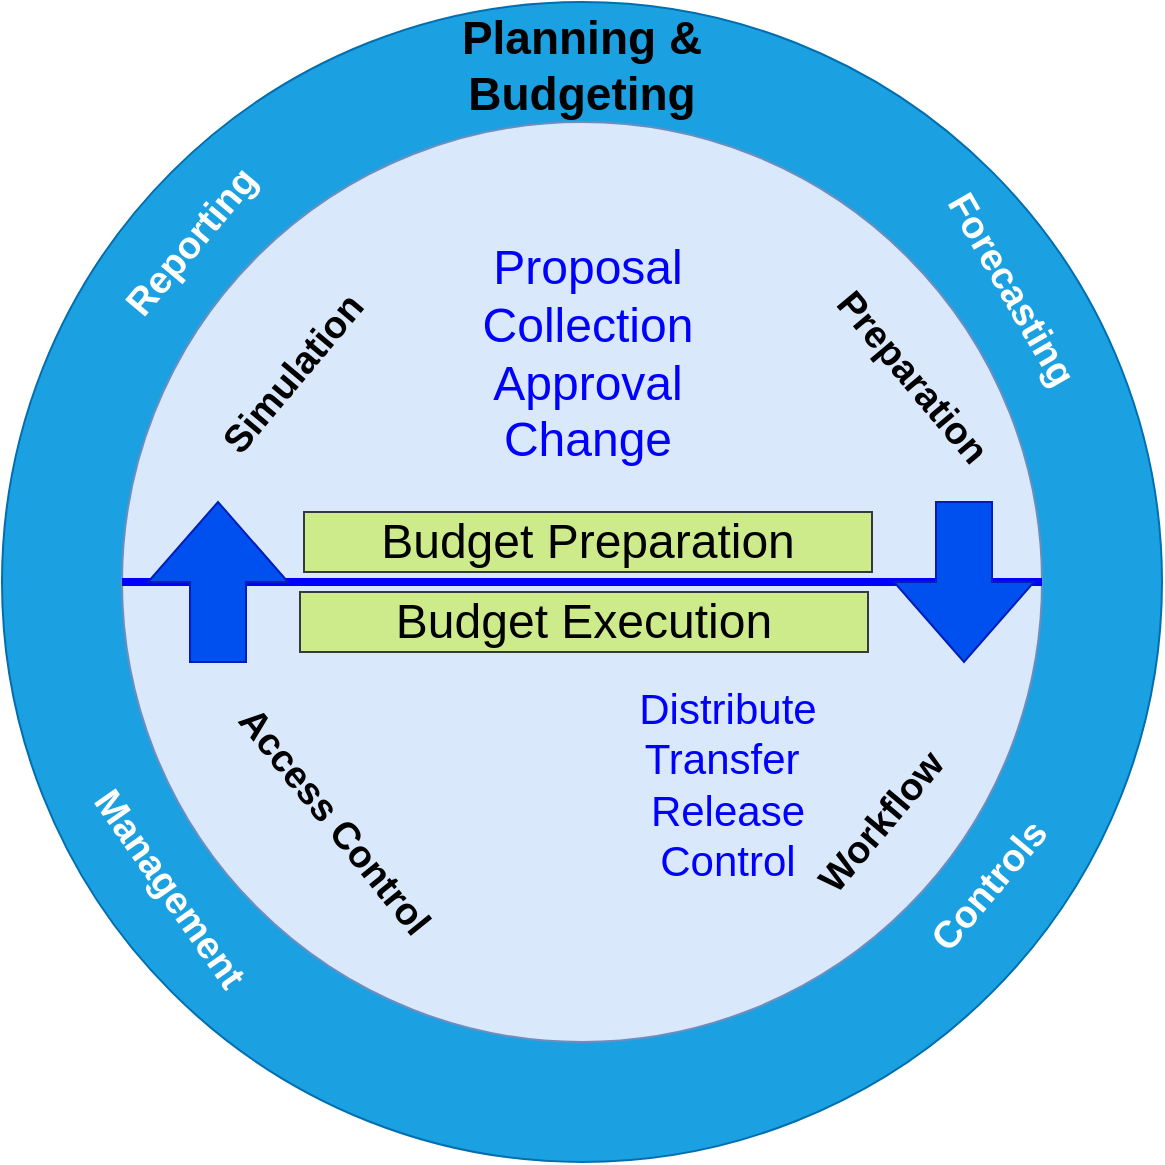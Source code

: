 <mxfile version="10.6.3" type="github"><diagram id="6PcNPO_we82mI_gEEjSt" name="Hinh 57 - Ung dung lap ngan sach"><mxGraphModel dx="1991" dy="1021" grid="1" gridSize="10" guides="1" tooltips="1" connect="1" arrows="1" fold="1" page="1" pageScale="1" pageWidth="850" pageHeight="1100" math="0" shadow="0"><root><mxCell id="0"/><mxCell id="1" parent="0"/><mxCell id="9Bm6kEXi1YiyFKO0HgeN-1" value="" style="ellipse;whiteSpace=wrap;html=1;aspect=fixed;fillColor=#1ba1e2;strokeColor=#006EAF;fontColor=#ffffff;" vertex="1" parent="1"><mxGeometry x="135" y="80" width="580" height="580" as="geometry"/></mxCell><mxCell id="9Bm6kEXi1YiyFKO0HgeN-2" value="" style="ellipse;whiteSpace=wrap;html=1;aspect=fixed;fillColor=#dae8fc;strokeColor=#6c8ebf;" vertex="1" parent="1"><mxGeometry x="195" y="140" width="460" height="460" as="geometry"/></mxCell><mxCell id="9Bm6kEXi1YiyFKO0HgeN-3" value="Planning &amp;amp; Budgeting" style="text;html=1;strokeColor=none;fillColor=none;align=center;verticalAlign=middle;whiteSpace=wrap;rounded=0;fontSize=23;fontStyle=1" vertex="1" parent="1"><mxGeometry x="310" y="102" width="230" height="20" as="geometry"/></mxCell><mxCell id="9Bm6kEXi1YiyFKO0HgeN-4" value="Reporting" style="text;html=1;strokeColor=none;fillColor=none;align=center;verticalAlign=middle;whiteSpace=wrap;rounded=0;fontSize=19;fontStyle=1;rotation=-50;fontColor=#FFFFFF;" vertex="1" parent="1"><mxGeometry x="150" y="190" width="160" height="20" as="geometry"/></mxCell><mxCell id="9Bm6kEXi1YiyFKO0HgeN-5" value="Forecasting" style="text;html=1;strokeColor=none;fillColor=none;align=center;verticalAlign=middle;whiteSpace=wrap;rounded=0;fontSize=19;fontStyle=1;rotation=60;fontColor=#FFFFFF;" vertex="1" parent="1"><mxGeometry x="566" y="214" width="147" height="20" as="geometry"/></mxCell><mxCell id="9Bm6kEXi1YiyFKO0HgeN-6" value="Management" style="text;html=1;strokeColor=none;fillColor=none;align=center;verticalAlign=middle;whiteSpace=wrap;rounded=0;fontSize=19;fontStyle=1;rotation=55;fontColor=#FFFFFF;" vertex="1" parent="1"><mxGeometry x="139" y="513.5" width="160" height="20" as="geometry"/></mxCell><mxCell id="9Bm6kEXi1YiyFKO0HgeN-7" value="Controls" style="text;html=1;strokeColor=none;fillColor=none;align=center;verticalAlign=middle;whiteSpace=wrap;rounded=0;fontSize=19;fontStyle=1;rotation=-50;fontColor=#FFFFFF;" vertex="1" parent="1"><mxGeometry x="549" y="514" width="160" height="16" as="geometry"/></mxCell><mxCell id="9Bm6kEXi1YiyFKO0HgeN-9" value="&lt;font color=&quot;#000000&quot;&gt;Workflow&lt;/font&gt;" style="text;html=1;strokeColor=none;fillColor=none;align=center;verticalAlign=middle;whiteSpace=wrap;rounded=0;fontSize=19;fontStyle=1;rotation=-50;fontColor=#FFFFFF;" vertex="1" parent="1"><mxGeometry x="495" y="480" width="160" height="20" as="geometry"/></mxCell><mxCell id="9Bm6kEXi1YiyFKO0HgeN-11" value="&lt;font color=&quot;#000000&quot;&gt;Access Control&lt;/font&gt;" style="text;html=1;strokeColor=none;fillColor=none;align=center;verticalAlign=middle;whiteSpace=wrap;rounded=0;fontSize=19;fontStyle=1;rotation=51;fontColor=#FFFFFF;" vertex="1" parent="1"><mxGeometry x="230" y="480" width="142" height="20" as="geometry"/></mxCell><mxCell id="9Bm6kEXi1YiyFKO0HgeN-15" value="" style="endArrow=none;html=1;fontSize=19;fontColor=#FFFFFF;entryX=1;entryY=0.5;entryDx=0;entryDy=0;exitX=0;exitY=0.5;exitDx=0;exitDy=0;strokeWidth=4;strokeColor=#0000FF;" edge="1" parent="1" source="9Bm6kEXi1YiyFKO0HgeN-2" target="9Bm6kEXi1YiyFKO0HgeN-2"><mxGeometry width="50" height="50" relative="1" as="geometry"><mxPoint x="-170" y="420" as="sourcePoint"/><mxPoint x="-120" y="370" as="targetPoint"/></mxGeometry></mxCell><mxCell id="9Bm6kEXi1YiyFKO0HgeN-18" value="" style="shape=image;html=1;verticalAlign=top;verticalLabelPosition=bottom;labelBackgroundColor=#ffffff;imageAspect=0;aspect=fixed;image=https://cdn3.iconfinder.com/data/icons/interface-8/128/InterfaceExpendet-01-128.png;strokeColor=#000000;fontSize=19;fontColor=#FFFFFF;" vertex="1" parent="1"><mxGeometry x="274" y="110" width="300" height="300" as="geometry"/></mxCell><mxCell id="9Bm6kEXi1YiyFKO0HgeN-20" value="Proposal&lt;br style=&quot;font-size: 24px;&quot;&gt;Collection&lt;br style=&quot;font-size: 24px;&quot;&gt;Approval&lt;br style=&quot;font-size: 24px;&quot;&gt;Change&lt;br style=&quot;font-size: 24px;&quot;&gt;" style="text;html=1;strokeColor=none;fillColor=none;align=center;verticalAlign=middle;whiteSpace=wrap;rounded=0;fontSize=24;fontColor=#0000FF;" vertex="1" parent="1"><mxGeometry x="336" y="200" width="184" height="112" as="geometry"/></mxCell><mxCell id="9Bm6kEXi1YiyFKO0HgeN-8" value="&lt;font color=&quot;#000000&quot;&gt;Simulation&lt;/font&gt;" style="text;html=1;strokeColor=none;fillColor=none;align=center;verticalAlign=middle;whiteSpace=wrap;rounded=0;fontSize=19;fontStyle=1;rotation=-50;fontColor=#FFFFFF;" vertex="1" parent="1"><mxGeometry x="201" y="256" width="160" height="20" as="geometry"/></mxCell><mxCell id="9Bm6kEXi1YiyFKO0HgeN-10" value="&lt;font color=&quot;#000000&quot;&gt;Preparation&lt;/font&gt;" style="text;html=1;strokeColor=none;fillColor=none;align=center;verticalAlign=middle;whiteSpace=wrap;rounded=0;fontSize=19;fontStyle=1;rotation=50;fontColor=#FFFFFF;" vertex="1" parent="1"><mxGeometry x="510" y="256" width="160" height="24" as="geometry"/></mxCell><mxCell id="9Bm6kEXi1YiyFKO0HgeN-23" value="Budget Preparation" style="rounded=0;whiteSpace=wrap;html=1;strokeColor=#36393d;fontSize=24;fillColor=#cdeb8b;" vertex="1" parent="1"><mxGeometry x="286" y="335" width="284" height="30" as="geometry"/></mxCell><mxCell id="9Bm6kEXi1YiyFKO0HgeN-24" value="Budget Execution" style="rounded=0;whiteSpace=wrap;html=1;strokeColor=#36393d;fontSize=24;fillColor=#cdeb8b;" vertex="1" parent="1"><mxGeometry x="284" y="375" width="284" height="30" as="geometry"/></mxCell><mxCell id="9Bm6kEXi1YiyFKO0HgeN-25" value="" style="html=1;shadow=0;dashed=0;align=center;verticalAlign=middle;shape=mxgraph.arrows2.arrow;dy=0.6;dx=40;direction=north;notch=0;strokeColor=#001DBC;fontSize=24;fontColor=#ffffff;fillColor=#0050ef;" vertex="1" parent="1"><mxGeometry x="208" y="330" width="70" height="80" as="geometry"/></mxCell><mxCell id="9Bm6kEXi1YiyFKO0HgeN-28" value="" style="html=1;shadow=0;dashed=0;align=center;verticalAlign=middle;shape=mxgraph.arrows2.arrow;dy=0.6;dx=40;direction=north;notch=0;strokeColor=#001DBC;fontSize=24;fontColor=#ffffff;fillColor=#0050ef;rotation=-180;" vertex="1" parent="1"><mxGeometry x="581" y="330" width="70" height="80" as="geometry"/></mxCell><mxCell id="9Bm6kEXi1YiyFKO0HgeN-29" value="" style="shape=image;html=1;verticalAlign=top;verticalLabelPosition=bottom;labelBackgroundColor=#ffffff;imageAspect=0;aspect=fixed;image=https://cdn3.iconfinder.com/data/icons/chart-diagram/64/hierarchy_pyramid_triangle_chart-128.png;strokeColor=#000000;fontSize=24;fontColor=#0000FF;" vertex="1" parent="1"><mxGeometry x="340" y="410" width="128" height="128" as="geometry"/></mxCell><mxCell id="9Bm6kEXi1YiyFKO0HgeN-30" value="" style="shape=image;html=1;verticalAlign=top;verticalLabelPosition=bottom;labelBackgroundColor=#ffffff;imageAspect=0;aspect=fixed;image=https://cdn3.iconfinder.com/data/icons/chart-diagram/64/hierarchy_pyramid_triangle_chart-128.png;strokeColor=#000000;fontSize=24;fontColor=#0000FF;" vertex="1" parent="1"><mxGeometry x="345" y="408" width="152" height="152" as="geometry"/></mxCell><mxCell id="9Bm6kEXi1YiyFKO0HgeN-31" value="Distribute&lt;br&gt;Transfer&amp;nbsp;&lt;br&gt;Release&lt;br&gt;Control&lt;br style=&quot;font-size: 21px&quot;&gt;" style="text;html=1;strokeColor=none;fillColor=none;align=center;verticalAlign=middle;whiteSpace=wrap;rounded=0;fontSize=21;fontColor=#0000FF;" vertex="1" parent="1"><mxGeometry x="447" y="415" width="102" height="112" as="geometry"/></mxCell></root></mxGraphModel></diagram><diagram id="U9jSxlMsUXO7Hs0KCK8f" name="Hinh 58 - Don vi to chuc"><mxGraphModel dx="1607" dy="814" grid="1" gridSize="10" guides="1" tooltips="1" connect="1" arrows="1" fold="1" page="1" pageScale="1" pageWidth="850" pageHeight="1100" math="0" shadow="0"><root><mxCell id="51OYP3OsI8z-uQZ4OATo-0"/><mxCell id="51OYP3OsI8z-uQZ4OATo-1" parent="51OYP3OsI8z-uQZ4OATo-0"/><mxCell id="51OYP3OsI8z-uQZ4OATo-2" value="Financial Accounting" style="rounded=0;whiteSpace=wrap;html=1;strokeColor=#000066;fontSize=19;fontColor=#ffffff;fillColor=#60a917;" vertex="1" parent="51OYP3OsI8z-uQZ4OATo-1"><mxGeometry x="200" y="130" width="250" height="60" as="geometry"/></mxCell><mxCell id="51OYP3OsI8z-uQZ4OATo-3" value="Controlling" style="rounded=0;whiteSpace=wrap;html=1;strokeColor=#000066;fontSize=19;fontColor=#ffffff;fillColor=#60a917;" vertex="1" parent="51OYP3OsI8z-uQZ4OATo-1"><mxGeometry x="462" y="130" width="120" height="60" as="geometry"/></mxCell><mxCell id="51OYP3OsI8z-uQZ4OATo-9" value="Cross Application Unit" style="rounded=0;whiteSpace=wrap;html=1;strokeColor=#000000;fontSize=16;fontColor=#000000;align=left;spacingLeft=9;" vertex="1" parent="51OYP3OsI8z-uQZ4OATo-1"><mxGeometry x="70" y="200" width="120" height="240" as="geometry"/></mxCell><mxCell id="51OYP3OsI8z-uQZ4OATo-10" value="Independent balance sheet unit" style="rounded=0;whiteSpace=wrap;html=1;strokeColor=#000000;fontSize=16;fontColor=#000000;align=left;spacingLeft=9;" vertex="1" parent="51OYP3OsI8z-uQZ4OATo-1"><mxGeometry x="200" y="200" width="120" height="240" as="geometry"/></mxCell><mxCell id="51OYP3OsI8z-uQZ4OATo-12" value="Fund Management" style="rounded=0;whiteSpace=wrap;html=1;strokeColor=#000066;fontSize=19;fontColor=#ffffff;fillColor=#60a917;" vertex="1" parent="51OYP3OsI8z-uQZ4OATo-1"><mxGeometry x="592" y="130" width="120" height="60" as="geometry"/></mxCell><mxCell id="51OYP3OsI8z-uQZ4OATo-13" value="Organizational unit in cost accounting" style="rounded=0;whiteSpace=wrap;html=1;strokeColor=#000000;fontSize=16;fontColor=#000000;align=left;spacingLeft=9;" vertex="1" parent="51OYP3OsI8z-uQZ4OATo-1"><mxGeometry x="462" y="200" width="120" height="240" as="geometry"/></mxCell><mxCell id="51OYP3OsI8z-uQZ4OATo-14" value="Organization unit of Funds Managements" style="rounded=0;whiteSpace=wrap;html=1;strokeColor=#000000;fontSize=16;fontColor=#000000;align=left;spacingLeft=9;" vertex="1" parent="51OYP3OsI8z-uQZ4OATo-1"><mxGeometry x="592" y="200" width="120" height="240" as="geometry"/></mxCell><mxCell id="51OYP3OsI8z-uQZ4OATo-16" value="Client" style="rounded=0;whiteSpace=wrap;html=1;strokeColor=#36393d;fontSize=19;fillColor=#eeeeee;" vertex="1" parent="51OYP3OsI8z-uQZ4OATo-1"><mxGeometry x="80" y="210" width="100" height="40" as="geometry"/></mxCell><mxCell id="51OYP3OsI8z-uQZ4OATo-17" value="Company Code" style="rounded=0;whiteSpace=wrap;html=1;strokeColor=#36393d;fontSize=19;fillColor=#eeeeee;" vertex="1" parent="51OYP3OsI8z-uQZ4OATo-1"><mxGeometry x="210" y="210" width="100" height="40" as="geometry"/></mxCell><mxCell id="51OYP3OsI8z-uQZ4OATo-19" value="Controlling&lt;br&gt;Area&lt;br&gt;" style="rounded=0;whiteSpace=wrap;html=1;strokeColor=#36393d;fontSize=19;fillColor=#eeeeee;" vertex="1" parent="51OYP3OsI8z-uQZ4OATo-1"><mxGeometry x="472" y="210" width="100" height="40" as="geometry"/></mxCell><mxCell id="51OYP3OsI8z-uQZ4OATo-20" value="FM Area" style="rounded=0;whiteSpace=wrap;html=1;strokeColor=#36393d;fontSize=19;fillColor=#eeeeee;" vertex="1" parent="51OYP3OsI8z-uQZ4OATo-1"><mxGeometry x="602" y="210" width="100" height="40" as="geometry"/></mxCell><mxCell id="51OYP3OsI8z-uQZ4OATo-22" value="Balancing unit (for internal balance sheet)" style="rounded=0;whiteSpace=wrap;html=1;strokeColor=#000000;fontSize=16;fontColor=#000000;align=left;spacingLeft=9;" vertex="1" parent="51OYP3OsI8z-uQZ4OATo-1"><mxGeometry x="330" y="200" width="120" height="240" as="geometry"/></mxCell><mxCell id="51OYP3OsI8z-uQZ4OATo-18" value="Business&lt;br&gt;Area&lt;br&gt;" style="rounded=0;whiteSpace=wrap;html=1;strokeColor=#36393d;fontSize=19;fillColor=#eeeeee;" vertex="1" parent="51OYP3OsI8z-uQZ4OATo-1"><mxGeometry x="340" y="210" width="100" height="40" as="geometry"/></mxCell></root></mxGraphModel></diagram><diagram id="x4vyJvccTnthyZ3Vb0Ar" name="Hinh 60 - Cau truc khoan muc  cam ket"><mxGraphModel dx="2143" dy="1157" grid="1" gridSize="10" guides="1" tooltips="1" connect="1" arrows="1" fold="1" page="1" pageScale="1" pageWidth="850" pageHeight="1100" math="0" shadow="0"><root><mxCell id="QzmMQ6ZCukIoBMme88tj-0"/><mxCell id="QzmMQ6ZCukIoBMme88tj-1" parent="QzmMQ6ZCukIoBMme88tj-0"/><mxCell id="QzmMQ6ZCukIoBMme88tj-10" value="" style="group;align=center;" vertex="1" connectable="0" parent="QzmMQ6ZCukIoBMme88tj-1"><mxGeometry x="80" y="45" width="680" height="140" as="geometry"/></mxCell><mxCell id="QzmMQ6ZCukIoBMme88tj-3" value="HR" style="rounded=0;whiteSpace=wrap;html=1;strokeColor=#36393d;fontSize=20;align=center;fillColor=#cdeb8b;" vertex="1" parent="QzmMQ6ZCukIoBMme88tj-10"><mxGeometry x="240" width="200" height="50" as="geometry"/></mxCell><mxCell id="QzmMQ6ZCukIoBMme88tj-4" value="Wages" style="rounded=0;whiteSpace=wrap;html=1;strokeColor=#36393d;fontSize=20;align=center;fillColor=#cdeb8b;" vertex="1" parent="QzmMQ6ZCukIoBMme88tj-10"><mxGeometry y="90" width="200" height="50" as="geometry"/></mxCell><mxCell id="QzmMQ6ZCukIoBMme88tj-7" style="edgeStyle=orthogonalEdgeStyle;rounded=0;orthogonalLoop=1;jettySize=auto;html=1;strokeColor=#000000;strokeWidth=1;fontSize=20;fontColor=#000000;endArrow=none;endFill=0;align=center;" edge="1" parent="QzmMQ6ZCukIoBMme88tj-10" source="QzmMQ6ZCukIoBMme88tj-3" target="QzmMQ6ZCukIoBMme88tj-4"><mxGeometry relative="1" as="geometry"><Array as="points"><mxPoint x="340" y="70"/><mxPoint x="100" y="70"/></Array></mxGeometry></mxCell><mxCell id="QzmMQ6ZCukIoBMme88tj-5" value="Salaries" style="rounded=0;whiteSpace=wrap;html=1;strokeColor=#36393d;fontSize=20;align=center;fillColor=#cdeb8b;" vertex="1" parent="QzmMQ6ZCukIoBMme88tj-10"><mxGeometry x="240" y="90" width="200" height="50" as="geometry"/></mxCell><mxCell id="QzmMQ6ZCukIoBMme88tj-8" style="edgeStyle=none;rounded=0;orthogonalLoop=1;jettySize=auto;html=1;endArrow=none;endFill=0;strokeColor=#000000;strokeWidth=1;fontSize=20;fontColor=#000000;align=center;" edge="1" parent="QzmMQ6ZCukIoBMme88tj-10" source="QzmMQ6ZCukIoBMme88tj-3" target="QzmMQ6ZCukIoBMme88tj-5"><mxGeometry relative="1" as="geometry"/></mxCell><mxCell id="QzmMQ6ZCukIoBMme88tj-6" value="Employee benefit cost" style="rounded=0;whiteSpace=wrap;html=1;strokeColor=#36393d;fontSize=20;align=center;fillColor=#cdeb8b;" vertex="1" parent="QzmMQ6ZCukIoBMme88tj-10"><mxGeometry x="480" y="90" width="200" height="50" as="geometry"/></mxCell><mxCell id="QzmMQ6ZCukIoBMme88tj-9" style="edgeStyle=orthogonalEdgeStyle;rounded=0;orthogonalLoop=1;jettySize=auto;html=1;entryX=0.5;entryY=0;entryDx=0;entryDy=0;endArrow=none;endFill=0;strokeColor=#000000;strokeWidth=1;fontSize=20;fontColor=#000000;align=center;" edge="1" parent="QzmMQ6ZCukIoBMme88tj-10" source="QzmMQ6ZCukIoBMme88tj-3" target="QzmMQ6ZCukIoBMme88tj-6"><mxGeometry relative="1" as="geometry"><Array as="points"><mxPoint x="340" y="70"/><mxPoint x="580" y="70"/></Array></mxGeometry></mxCell><mxCell id="QzmMQ6ZCukIoBMme88tj-11" style="edgeStyle=orthogonalEdgeStyle;rounded=0;orthogonalLoop=1;jettySize=auto;html=1;strokeColor=#000000;strokeWidth=1;fontSize=20;fontColor=#000000;endArrow=none;endFill=0;align=center;" edge="1" parent="QzmMQ6ZCukIoBMme88tj-1" source="QzmMQ6ZCukIoBMme88tj-14" target="QzmMQ6ZCukIoBMme88tj-15"><mxGeometry relative="1" as="geometry"><Array as="points"><mxPoint x="420" y="315"/><mxPoint x="240" y="315"/></Array></mxGeometry></mxCell><mxCell id="QzmMQ6ZCukIoBMme88tj-13" style="edgeStyle=orthogonalEdgeStyle;rounded=0;orthogonalLoop=1;jettySize=auto;html=1;entryX=0.5;entryY=0;entryDx=0;entryDy=0;endArrow=none;endFill=0;strokeColor=#000000;strokeWidth=1;fontSize=20;fontColor=#000000;align=center;" edge="1" parent="QzmMQ6ZCukIoBMme88tj-1" source="QzmMQ6ZCukIoBMme88tj-14" target="QzmMQ6ZCukIoBMme88tj-17"><mxGeometry relative="1" as="geometry"><Array as="points"><mxPoint x="420" y="315"/><mxPoint x="600" y="315"/></Array></mxGeometry></mxCell><mxCell id="QzmMQ6ZCukIoBMme88tj-14" value="Supplies" style="rounded=0;whiteSpace=wrap;html=1;strokeColor=#36393d;fontSize=20;align=center;fillColor=#cdeb8b;" vertex="1" parent="QzmMQ6ZCukIoBMme88tj-1"><mxGeometry x="320" y="245" width="200" height="50" as="geometry"/></mxCell><mxCell id="QzmMQ6ZCukIoBMme88tj-30" style="edgeStyle=orthogonalEdgeStyle;rounded=0;orthogonalLoop=1;jettySize=auto;html=1;entryX=0.416;entryY=0.022;entryDx=0;entryDy=0;entryPerimeter=0;endArrow=none;endFill=0;strokeColor=#000000;strokeWidth=1;fontSize=20;fontColor=#000000;align=center;" edge="1" parent="QzmMQ6ZCukIoBMme88tj-1" source="QzmMQ6ZCukIoBMme88tj-15" target="QzmMQ6ZCukIoBMme88tj-18"><mxGeometry relative="1" as="geometry"/></mxCell><mxCell id="QzmMQ6ZCukIoBMme88tj-31" style="edgeStyle=orthogonalEdgeStyle;rounded=0;orthogonalLoop=1;jettySize=auto;html=1;entryX=0.5;entryY=0;entryDx=0;entryDy=0;endArrow=none;endFill=0;strokeColor=#000000;strokeWidth=1;fontSize=20;fontColor=#000000;align=center;" edge="1" parent="QzmMQ6ZCukIoBMme88tj-1" source="QzmMQ6ZCukIoBMme88tj-15" target="QzmMQ6ZCukIoBMme88tj-19"><mxGeometry relative="1" as="geometry"/></mxCell><mxCell id="QzmMQ6ZCukIoBMme88tj-15" value="IT" style="rounded=0;whiteSpace=wrap;html=1;strokeColor=#36393d;fontSize=20;align=center;fillColor=#cdeb8b;" vertex="1" parent="QzmMQ6ZCukIoBMme88tj-1"><mxGeometry x="160" y="335" width="160" height="50" as="geometry"/></mxCell><mxCell id="QzmMQ6ZCukIoBMme88tj-17" value="Other Supplies" style="rounded=0;whiteSpace=wrap;html=1;strokeColor=#36393d;fontSize=20;align=center;fillColor=#cdeb8b;" vertex="1" parent="QzmMQ6ZCukIoBMme88tj-1"><mxGeometry x="520" y="335" width="160" height="50" as="geometry"/></mxCell><mxCell id="QzmMQ6ZCukIoBMme88tj-18" value="Hardware" style="rounded=0;whiteSpace=wrap;html=1;strokeColor=#36393d;fontSize=20;align=center;fillColor=#cdeb8b;" vertex="1" parent="QzmMQ6ZCukIoBMme88tj-1"><mxGeometry x="100" y="415" width="120" height="50" as="geometry"/></mxCell><mxCell id="QzmMQ6ZCukIoBMme88tj-19" value="Software" style="rounded=0;whiteSpace=wrap;html=1;strokeColor=#36393d;fontSize=20;align=center;fillColor=#cdeb8b;" vertex="1" parent="QzmMQ6ZCukIoBMme88tj-1"><mxGeometry x="260" y="415" width="120" height="50" as="geometry"/></mxCell><mxCell id="QzmMQ6ZCukIoBMme88tj-20" value="" style="group;align=center;fontSize=20;" vertex="1" connectable="0" parent="QzmMQ6ZCukIoBMme88tj-1"><mxGeometry x="79" y="507.222" width="680" height="140" as="geometry"/></mxCell><mxCell id="QzmMQ6ZCukIoBMme88tj-21" value="Revennues" style="rounded=0;whiteSpace=wrap;html=1;strokeColor=#36393d;fontSize=20;align=center;fillColor=#cdeb8b;" vertex="1" parent="QzmMQ6ZCukIoBMme88tj-20"><mxGeometry x="240" y="13" width="200" height="50" as="geometry"/></mxCell><mxCell id="QzmMQ6ZCukIoBMme88tj-22" value="Grants and Subsides" style="rounded=0;whiteSpace=wrap;html=1;strokeColor=#36393d;fontSize=20;align=center;fillColor=#cdeb8b;" vertex="1" parent="QzmMQ6ZCukIoBMme88tj-20"><mxGeometry y="103" width="200" height="50" as="geometry"/></mxCell><mxCell id="QzmMQ6ZCukIoBMme88tj-23" style="edgeStyle=orthogonalEdgeStyle;rounded=0;orthogonalLoop=1;jettySize=auto;html=1;strokeColor=#000000;strokeWidth=1;fontSize=20;fontColor=#000000;endArrow=none;endFill=0;align=center;" edge="1" parent="QzmMQ6ZCukIoBMme88tj-20" source="QzmMQ6ZCukIoBMme88tj-21" target="QzmMQ6ZCukIoBMme88tj-22"><mxGeometry relative="1" as="geometry"><Array as="points"><mxPoint x="340" y="83"/><mxPoint x="100" y="83"/></Array></mxGeometry></mxCell><mxCell id="QzmMQ6ZCukIoBMme88tj-24" value="Revenue from Research" style="rounded=0;whiteSpace=wrap;html=1;strokeColor=#36393d;fontSize=20;align=center;fillColor=#cdeb8b;" vertex="1" parent="QzmMQ6ZCukIoBMme88tj-20"><mxGeometry x="240" y="103" width="200" height="50" as="geometry"/></mxCell><mxCell id="QzmMQ6ZCukIoBMme88tj-25" style="edgeStyle=none;rounded=0;orthogonalLoop=1;jettySize=auto;html=1;endArrow=none;endFill=0;strokeColor=#000000;strokeWidth=1;fontSize=20;fontColor=#000000;align=center;" edge="1" parent="QzmMQ6ZCukIoBMme88tj-20" source="QzmMQ6ZCukIoBMme88tj-21" target="QzmMQ6ZCukIoBMme88tj-24"><mxGeometry relative="1" as="geometry"/></mxCell><mxCell id="QzmMQ6ZCukIoBMme88tj-26" value="Other Revenues" style="rounded=0;whiteSpace=wrap;html=1;strokeColor=#36393d;fontSize=20;align=center;fillColor=#cdeb8b;" vertex="1" parent="QzmMQ6ZCukIoBMme88tj-20"><mxGeometry x="480" y="103" width="200" height="50" as="geometry"/></mxCell><mxCell id="QzmMQ6ZCukIoBMme88tj-27" style="edgeStyle=orthogonalEdgeStyle;rounded=0;orthogonalLoop=1;jettySize=auto;html=1;entryX=0.5;entryY=0;entryDx=0;entryDy=0;endArrow=none;endFill=0;strokeColor=#000000;strokeWidth=1;fontSize=20;fontColor=#000000;align=center;" edge="1" parent="QzmMQ6ZCukIoBMme88tj-20" source="QzmMQ6ZCukIoBMme88tj-21" target="QzmMQ6ZCukIoBMme88tj-26"><mxGeometry relative="1" as="geometry"><Array as="points"><mxPoint x="340" y="83"/><mxPoint x="580" y="83"/></Array></mxGeometry></mxCell><mxCell id="QzmMQ6ZCukIoBMme88tj-28" value="Expenditure Hierarchies" style="text;html=1;strokeColor=none;fillColor=none;align=left;verticalAlign=middle;whiteSpace=wrap;rounded=0;fontSize=22;fontColor=#000000;fontStyle=1" vertex="1" parent="QzmMQ6ZCukIoBMme88tj-1"><mxGeometry x="38" y="10" width="280" height="20" as="geometry"/></mxCell><mxCell id="QzmMQ6ZCukIoBMme88tj-29" value="Revenue Hierarchies" style="text;html=1;strokeColor=none;fillColor=none;align=left;verticalAlign=middle;whiteSpace=wrap;rounded=0;fontSize=22;fontColor=#000000;fontStyle=1" vertex="1" parent="QzmMQ6ZCukIoBMme88tj-1"><mxGeometry x="40" y="497" width="240" height="20" as="geometry"/></mxCell></root></mxGraphModel></diagram><diagram id="-PgaPWAsNmwuZqPfiChW" name="Hinh 61 - Cau truc trung tam cua Ngan quy"><mxGraphModel dx="1339" dy="723" grid="1" gridSize="10" guides="1" tooltips="1" connect="1" arrows="1" fold="1" page="1" pageScale="1" pageWidth="850" pageHeight="1100" math="0" shadow="0"><root><mxCell id="l8hUv1S13cAAF0eNH-Kl-0"/><mxCell id="l8hUv1S13cAAF0eNH-Kl-1" parent="l8hUv1S13cAAF0eNH-Kl-0"/><mxCell id="l8hUv1S13cAAF0eNH-Kl-9" style="edgeStyle=orthogonalEdgeStyle;rounded=0;orthogonalLoop=1;jettySize=auto;html=1;entryX=0.5;entryY=0;entryDx=0;entryDy=0;endArrow=none;endFill=0;strokeColor=#6c8ebf;strokeWidth=1;fontSize=22;fontColor=#000000;align=center;gradientColor=#7ea6e0;fillColor=#dae8fc;" edge="1" parent="l8hUv1S13cAAF0eNH-Kl-1" source="l8hUv1S13cAAF0eNH-Kl-2" target="l8hUv1S13cAAF0eNH-Kl-3"><mxGeometry relative="1" as="geometry"><Array as="points"><mxPoint x="420" y="100"/><mxPoint x="260" y="100"/></Array></mxGeometry></mxCell><mxCell id="l8hUv1S13cAAF0eNH-Kl-10" style="edgeStyle=orthogonalEdgeStyle;rounded=0;orthogonalLoop=1;jettySize=auto;html=1;endArrow=none;endFill=0;strokeColor=#6c8ebf;strokeWidth=1;fontSize=22;fontColor=#000000;align=center;gradientColor=#7ea6e0;fillColor=#dae8fc;" edge="1" parent="l8hUv1S13cAAF0eNH-Kl-1" source="l8hUv1S13cAAF0eNH-Kl-2" target="l8hUv1S13cAAF0eNH-Kl-4"><mxGeometry relative="1" as="geometry"><Array as="points"><mxPoint x="420" y="100"/><mxPoint x="580" y="100"/></Array></mxGeometry></mxCell><mxCell id="l8hUv1S13cAAF0eNH-Kl-2" value="Organization" style="rounded=0;whiteSpace=wrap;html=1;strokeColor=#6c8ebf;fontSize=20;align=left;gradientColor=#7ea6e0;fillColor=#dae8fc;" vertex="1" parent="l8hUv1S13cAAF0eNH-Kl-1"><mxGeometry x="360" y="40" width="120" height="40" as="geometry"/></mxCell><mxCell id="l8hUv1S13cAAF0eNH-Kl-11" style="edgeStyle=orthogonalEdgeStyle;rounded=0;orthogonalLoop=1;jettySize=auto;html=1;endArrow=none;endFill=0;strokeColor=#6c8ebf;strokeWidth=1;fontSize=22;fontColor=#000000;align=center;gradientColor=#7ea6e0;fillColor=#dae8fc;" edge="1" parent="l8hUv1S13cAAF0eNH-Kl-1" source="l8hUv1S13cAAF0eNH-Kl-3" target="l8hUv1S13cAAF0eNH-Kl-5"><mxGeometry relative="1" as="geometry"/></mxCell><mxCell id="l8hUv1S13cAAF0eNH-Kl-12" style="edgeStyle=orthogonalEdgeStyle;rounded=0;orthogonalLoop=1;jettySize=auto;html=1;endArrow=none;endFill=0;strokeColor=#6c8ebf;strokeWidth=1;fontSize=22;fontColor=#000000;align=center;gradientColor=#7ea6e0;fillColor=#dae8fc;" edge="1" parent="l8hUv1S13cAAF0eNH-Kl-1" source="l8hUv1S13cAAF0eNH-Kl-3" target="l8hUv1S13cAAF0eNH-Kl-6"><mxGeometry relative="1" as="geometry"/></mxCell><mxCell id="l8hUv1S13cAAF0eNH-Kl-3" value="&lt;font style=&quot;font-size: 17px;&quot;&gt;Central Deparment A&lt;/font&gt;" style="rounded=0;whiteSpace=wrap;html=1;strokeColor=#6c8ebf;fontSize=17;align=center;gradientColor=#7ea6e0;fillColor=#dae8fc;" vertex="1" parent="l8hUv1S13cAAF0eNH-Kl-1"><mxGeometry x="200" y="120" width="120" height="40" as="geometry"/></mxCell><mxCell id="l8hUv1S13cAAF0eNH-Kl-13" style="edgeStyle=orthogonalEdgeStyle;rounded=0;orthogonalLoop=1;jettySize=auto;html=1;endArrow=none;endFill=0;strokeColor=#6c8ebf;strokeWidth=1;fontSize=22;fontColor=#000000;align=center;gradientColor=#7ea6e0;fillColor=#dae8fc;" edge="1" parent="l8hUv1S13cAAF0eNH-Kl-1" source="l8hUv1S13cAAF0eNH-Kl-4" target="l8hUv1S13cAAF0eNH-Kl-7"><mxGeometry relative="1" as="geometry"/></mxCell><mxCell id="l8hUv1S13cAAF0eNH-Kl-14" style="edgeStyle=orthogonalEdgeStyle;rounded=0;orthogonalLoop=1;jettySize=auto;html=1;endArrow=none;endFill=0;strokeColor=#6c8ebf;strokeWidth=1;fontSize=22;fontColor=#000000;align=center;gradientColor=#7ea6e0;fillColor=#dae8fc;" edge="1" parent="l8hUv1S13cAAF0eNH-Kl-1" source="l8hUv1S13cAAF0eNH-Kl-4" target="l8hUv1S13cAAF0eNH-Kl-8"><mxGeometry relative="1" as="geometry"/></mxCell><mxCell id="l8hUv1S13cAAF0eNH-Kl-4" value="&lt;span style=&quot;font-size: 17px&quot;&gt;Central Deparment B&lt;/span&gt;" style="rounded=0;whiteSpace=wrap;html=1;strokeColor=#6c8ebf;fontSize=17;align=center;gradientColor=#7ea6e0;fillColor=#dae8fc;" vertex="1" parent="l8hUv1S13cAAF0eNH-Kl-1"><mxGeometry x="520" y="120" width="120" height="40" as="geometry"/></mxCell><mxCell id="l8hUv1S13cAAF0eNH-Kl-5" value="Department A 1" style="rounded=0;whiteSpace=wrap;html=1;strokeColor=#6c8ebf;fontSize=16;align=left;gradientColor=#7ea6e0;fillColor=#dae8fc;" vertex="1" parent="l8hUv1S13cAAF0eNH-Kl-1"><mxGeometry x="120" y="200" width="120" height="40" as="geometry"/></mxCell><mxCell id="l8hUv1S13cAAF0eNH-Kl-6" value="&lt;span&gt;Department A 2&lt;/span&gt;" style="rounded=0;whiteSpace=wrap;html=1;strokeColor=#6c8ebf;fontSize=16;align=left;gradientColor=#7ea6e0;fillColor=#dae8fc;" vertex="1" parent="l8hUv1S13cAAF0eNH-Kl-1"><mxGeometry x="280" y="200" width="120" height="40" as="geometry"/></mxCell><mxCell id="l8hUv1S13cAAF0eNH-Kl-7" value="&lt;span&gt;Department B 1&lt;/span&gt;" style="rounded=0;whiteSpace=wrap;html=1;strokeColor=#6c8ebf;fontSize=16;align=left;gradientColor=#7ea6e0;fillColor=#dae8fc;" vertex="1" parent="l8hUv1S13cAAF0eNH-Kl-1"><mxGeometry x="440" y="200" width="120" height="40" as="geometry"/></mxCell><mxCell id="l8hUv1S13cAAF0eNH-Kl-8" value="&lt;span&gt;Department B 2&lt;/span&gt;" style="rounded=0;whiteSpace=wrap;html=1;strokeColor=#6c8ebf;fontSize=16;align=left;gradientColor=#7ea6e0;fillColor=#dae8fc;" vertex="1" parent="l8hUv1S13cAAF0eNH-Kl-1"><mxGeometry x="600" y="200" width="120" height="40" as="geometry"/></mxCell></root></mxGraphModel></diagram><diagram id="xf9kTHie-ToGzN0xpsq8" name="Page-5"><mxGraphModel dx="1339" dy="723" grid="1" gridSize="10" guides="1" tooltips="1" connect="1" arrows="1" fold="1" page="1" pageScale="1" pageWidth="850" pageHeight="1100" math="0" shadow="0"><root><mxCell id="MOOrRQgh7G1hvze-gaGP-0"/><mxCell id="MOOrRQgh7G1hvze-gaGP-1" parent="MOOrRQgh7G1hvze-gaGP-0"/><mxCell id="MOOrRQgh7G1hvze-gaGP-4" value="" style="rounded=1;whiteSpace=wrap;html=1;strokeColor=#7700CC;fontSize=16;fontColor=#ffffff;align=center;arcSize=7;fillColor=#aa00ff;" vertex="1" parent="MOOrRQgh7G1hvze-gaGP-1"><mxGeometry x="40" y="80" width="200" height="390" as="geometry"/></mxCell><mxCell id="MOOrRQgh7G1hvze-gaGP-5" value="" style="rounded=1;whiteSpace=wrap;html=1;strokeColor=#B09500;fontSize=16;fontColor=#ffffff;align=center;arcSize=7;fillColor=#e3c800;" vertex="1" parent="MOOrRQgh7G1hvze-gaGP-1"><mxGeometry x="460" y="80" width="200" height="390" as="geometry"/></mxCell><mxCell id="MOOrRQgh7G1hvze-gaGP-6" value="" style="rounded=1;whiteSpace=wrap;html=1;strokeColor=#2D7600;fontSize=16;fontColor=#ffffff;align=center;arcSize=7;fillColor=#60a917;" vertex="1" parent="MOOrRQgh7G1hvze-gaGP-1"><mxGeometry x="270" y="80" width="160" height="130" as="geometry"/></mxCell><mxCell id="MOOrRQgh7G1hvze-gaGP-7" value="Non - SAP ERP System" style="text;html=1;strokeColor=none;fillColor=none;align=center;verticalAlign=middle;whiteSpace=wrap;rounded=0;fontSize=16;fontColor=#FFFFFF;fontStyle=1" vertex="1" parent="MOOrRQgh7G1hvze-gaGP-1"><mxGeometry x="40" y="90" width="200" height="20" as="geometry"/></mxCell><mxCell id="MOOrRQgh7G1hvze-gaGP-8" value="SAP NetWeaver PI or SAP MII (Optional)&lt;br&gt;" style="text;html=1;strokeColor=none;fillColor=none;align=center;verticalAlign=middle;whiteSpace=wrap;rounded=0;fontSize=16;fontColor=#000000;fontStyle=1" vertex="1" parent="MOOrRQgh7G1hvze-gaGP-1"><mxGeometry x="280" y="90" width="140" height="60" as="geometry"/></mxCell><mxCell id="MOOrRQgh7G1hvze-gaGP-28" style="edgeStyle=orthogonalEdgeStyle;rounded=0;orthogonalLoop=1;jettySize=auto;html=1;entryX=0.5;entryY=0;entryDx=0;entryDy=0;endArrow=classic;endFill=1;strokeColor=#000000;strokeWidth=1;fontSize=16;fontColor=#FFFFFF;align=center;dashed=1;" edge="1" parent="MOOrRQgh7G1hvze-gaGP-1" source="MOOrRQgh7G1hvze-gaGP-10" target="MOOrRQgh7G1hvze-gaGP-20"><mxGeometry relative="1" as="geometry"/></mxCell><mxCell id="MOOrRQgh7G1hvze-gaGP-10" value="Mapping" style="rounded=0;whiteSpace=wrap;html=1;strokeColor=#36393d;fontSize=16;align=center;fillColor=#eeeeee;" vertex="1" parent="MOOrRQgh7G1hvze-gaGP-1"><mxGeometry x="300" y="170" width="100" height="30" as="geometry"/></mxCell><mxCell id="MOOrRQgh7G1hvze-gaGP-15" style="edgeStyle=orthogonalEdgeStyle;rounded=0;orthogonalLoop=1;jettySize=auto;html=1;entryX=0;entryY=0.5;entryDx=0;entryDy=0;endArrow=classic;endFill=1;strokeColor=#000000;strokeWidth=1;fontSize=16;fontColor=#FFFFFF;align=center;" edge="1" parent="MOOrRQgh7G1hvze-gaGP-1" source="MOOrRQgh7G1hvze-gaGP-11" target="MOOrRQgh7G1hvze-gaGP-12"><mxGeometry relative="1" as="geometry"/></mxCell><mxCell id="MOOrRQgh7G1hvze-gaGP-11" value="Batch&lt;br style=&quot;font-size: 11px;&quot;&gt;Where-used&lt;br style=&quot;font-size: 11px;&quot;&gt;Data&lt;br style=&quot;font-size: 11px;&quot;&gt;" style="rounded=0;whiteSpace=wrap;html=1;strokeColor=#000066;fontSize=11;fontColor=#000000;align=left;" vertex="1" parent="MOOrRQgh7G1hvze-gaGP-1"><mxGeometry x="50" y="220" width="70" height="40" as="geometry"/></mxCell><mxCell id="MOOrRQgh7G1hvze-gaGP-16" style="edgeStyle=orthogonalEdgeStyle;rounded=0;orthogonalLoop=1;jettySize=auto;html=1;entryX=0;entryY=0.5;entryDx=0;entryDy=0;endArrow=classic;endFill=1;strokeColor=#000000;strokeWidth=1;fontSize=16;fontColor=#FFFFFF;align=center;dashed=1;" edge="1" parent="MOOrRQgh7G1hvze-gaGP-1" source="MOOrRQgh7G1hvze-gaGP-12" target="MOOrRQgh7G1hvze-gaGP-10"><mxGeometry relative="1" as="geometry"><Array as="points"><mxPoint x="190" y="185"/></Array></mxGeometry></mxCell><mxCell id="MOOrRQgh7G1hvze-gaGP-18" style="edgeStyle=orthogonalEdgeStyle;rounded=0;orthogonalLoop=1;jettySize=auto;html=1;endArrow=classic;endFill=1;strokeColor=#000000;strokeWidth=1;fontSize=16;fontColor=#FFFFFF;align=center;entryX=0.5;entryY=0;entryDx=0;entryDy=0;dashed=1;" edge="1" parent="MOOrRQgh7G1hvze-gaGP-1" source="MOOrRQgh7G1hvze-gaGP-12" target="MOOrRQgh7G1hvze-gaGP-14"><mxGeometry relative="1" as="geometry"><mxPoint x="190" y="280" as="targetPoint"/></mxGeometry></mxCell><mxCell id="MOOrRQgh7G1hvze-gaGP-27" style="edgeStyle=orthogonalEdgeStyle;rounded=0;orthogonalLoop=1;jettySize=auto;html=1;endArrow=classic;endFill=1;strokeColor=#000000;strokeWidth=1;fontSize=16;fontColor=#FFFFFF;align=center;" edge="1" parent="MOOrRQgh7G1hvze-gaGP-1" source="MOOrRQgh7G1hvze-gaGP-12" target="MOOrRQgh7G1hvze-gaGP-20"><mxGeometry relative="1" as="geometry"/></mxCell><mxCell id="MOOrRQgh7G1hvze-gaGP-36" value="HTTP" style="text;html=1;resizable=0;points=[];align=center;verticalAlign=middle;labelBackgroundColor=#ffffff;fontSize=15;fontColor=#000000;" vertex="1" connectable="0" parent="MOOrRQgh7G1hvze-gaGP-27"><mxGeometry x="-0.091" relative="1" as="geometry"><mxPoint x="-11.5" as="offset"/></mxGeometry></mxCell><mxCell id="MOOrRQgh7G1hvze-gaGP-12" value="Connection&lt;br style=&quot;font-size: 15px;&quot;&gt;Layer&lt;br style=&quot;font-size: 15px;&quot;&gt;" style="rounded=0;whiteSpace=wrap;html=1;strokeColor=#000066;fontSize=15;fontColor=#000000;align=center;" vertex="1" parent="MOOrRQgh7G1hvze-gaGP-1"><mxGeometry x="150" y="220" width="80" height="40" as="geometry"/></mxCell><mxCell id="MOOrRQgh7G1hvze-gaGP-17" style="edgeStyle=orthogonalEdgeStyle;rounded=0;orthogonalLoop=1;jettySize=auto;html=1;entryX=0;entryY=0.5;entryDx=0;entryDy=0;endArrow=classic;endFill=1;strokeColor=#000000;strokeWidth=1;fontSize=16;fontColor=#FFFFFF;align=center;" edge="1" parent="MOOrRQgh7G1hvze-gaGP-1" source="MOOrRQgh7G1hvze-gaGP-13" target="MOOrRQgh7G1hvze-gaGP-14"><mxGeometry relative="1" as="geometry"/></mxCell><mxCell id="MOOrRQgh7G1hvze-gaGP-13" value="Master Data" style="rounded=0;whiteSpace=wrap;html=1;strokeColor=#000066;fontSize=14;fontColor=#000000;align=center;" vertex="1" parent="MOOrRQgh7G1hvze-gaGP-1"><mxGeometry x="50" y="295" width="80" height="35" as="geometry"/></mxCell><mxCell id="MOOrRQgh7G1hvze-gaGP-34" style="edgeStyle=orthogonalEdgeStyle;rounded=0;orthogonalLoop=1;jettySize=auto;html=1;entryX=0;entryY=0.5;entryDx=0;entryDy=0;dashed=1;endArrow=classic;endFill=1;strokeColor=#000000;strokeWidth=1;fontSize=12;fontColor=#FFFFFF;align=center;" edge="1" parent="MOOrRQgh7G1hvze-gaGP-1" source="MOOrRQgh7G1hvze-gaGP-14" target="MOOrRQgh7G1hvze-gaGP-23"><mxGeometry relative="1" as="geometry"/></mxCell><mxCell id="MOOrRQgh7G1hvze-gaGP-14" value="Transfer File" style="rounded=0;whiteSpace=wrap;html=1;strokeColor=#000066;fontSize=15;fontColor=#000000;align=center;" vertex="1" parent="MOOrRQgh7G1hvze-gaGP-1"><mxGeometry x="150" y="295" width="80" height="35" as="geometry"/></mxCell><mxCell id="MOOrRQgh7G1hvze-gaGP-19" value="Monitoring" style="rounded=0;whiteSpace=wrap;html=1;strokeColor=#36393d;fontSize=16;align=center;fillColor=#eeeeee;" vertex="1" parent="MOOrRQgh7G1hvze-gaGP-1"><mxGeometry x="500" y="140" width="120" height="20" as="geometry"/></mxCell><mxCell id="MOOrRQgh7G1hvze-gaGP-29" style="edgeStyle=orthogonalEdgeStyle;rounded=0;orthogonalLoop=1;jettySize=auto;html=1;entryX=0.5;entryY=0;entryDx=0;entryDy=0;dashed=1;endArrow=classic;endFill=1;strokeColor=#000000;strokeWidth=1;fontSize=16;fontColor=#FFFFFF;align=center;exitX=1;exitY=0.5;exitDx=0;exitDy=0;" edge="1" parent="MOOrRQgh7G1hvze-gaGP-1" source="MOOrRQgh7G1hvze-gaGP-20" target="MOOrRQgh7G1hvze-gaGP-21"><mxGeometry relative="1" as="geometry"><Array as="points"><mxPoint x="614" y="240"/></Array></mxGeometry></mxCell><mxCell id="MOOrRQgh7G1hvze-gaGP-35" style="edgeStyle=orthogonalEdgeStyle;rounded=0;orthogonalLoop=1;jettySize=auto;html=1;endArrow=classic;endFill=1;strokeColor=#000000;strokeWidth=1;fontSize=14;fontColor=#000000;align=center;" edge="1" parent="MOOrRQgh7G1hvze-gaGP-1" source="MOOrRQgh7G1hvze-gaGP-20" target="MOOrRQgh7G1hvze-gaGP-24"><mxGeometry relative="1" as="geometry"/></mxCell><mxCell id="MOOrRQgh7G1hvze-gaGP-20" value="Enterprise&lt;br&gt;Service&lt;br&gt;" style="rounded=0;whiteSpace=wrap;html=1;strokeColor=#36393d;fontSize=16;align=center;fillColor=#eeeeee;" vertex="1" parent="MOOrRQgh7G1hvze-gaGP-1"><mxGeometry x="520" y="220" width="80" height="40" as="geometry"/></mxCell><mxCell id="MOOrRQgh7G1hvze-gaGP-32" style="edgeStyle=orthogonalEdgeStyle;rounded=0;orthogonalLoop=1;jettySize=auto;html=1;entryX=1;entryY=0.5;entryDx=0;entryDy=0;dashed=1;endArrow=classic;endFill=1;strokeColor=#000000;strokeWidth=1;fontSize=12;fontColor=#FFFFFF;align=center;exitX=0.531;exitY=0.995;exitDx=0;exitDy=0;exitPerimeter=0;" edge="1" parent="MOOrRQgh7G1hvze-gaGP-1" source="MOOrRQgh7G1hvze-gaGP-21" target="MOOrRQgh7G1hvze-gaGP-24"><mxGeometry relative="1" as="geometry"><Array as="points"><mxPoint x="616" y="365"/></Array></mxGeometry></mxCell><mxCell id="MOOrRQgh7G1hvze-gaGP-21" value="Inbound Queue" style="rounded=0;whiteSpace=wrap;html=1;strokeColor=#36393d;fontSize=12;align=center;fillColor=#eeeeee;" vertex="1" parent="MOOrRQgh7G1hvze-gaGP-1"><mxGeometry x="574" y="295" width="80" height="35" as="geometry"/></mxCell><mxCell id="MOOrRQgh7G1hvze-gaGP-23" value="File Upload Report" style="rounded=0;whiteSpace=wrap;html=1;strokeColor=#36393d;fontSize=12;align=center;fillColor=#eeeeee;" vertex="1" parent="MOOrRQgh7G1hvze-gaGP-1"><mxGeometry x="470" y="295" width="80" height="35" as="geometry"/></mxCell><mxCell id="MOOrRQgh7G1hvze-gaGP-33" style="edgeStyle=orthogonalEdgeStyle;rounded=0;orthogonalLoop=1;jettySize=auto;html=1;entryX=0.5;entryY=0;entryDx=0;entryDy=0;endArrow=classic;endFill=1;strokeColor=#000000;strokeWidth=1;fontSize=12;fontColor=#FFFFFF;align=center;" edge="1" parent="MOOrRQgh7G1hvze-gaGP-1" source="MOOrRQgh7G1hvze-gaGP-24" target="MOOrRQgh7G1hvze-gaGP-26"><mxGeometry relative="1" as="geometry"/></mxCell><mxCell id="MOOrRQgh7G1hvze-gaGP-24" value="Mapping" style="rounded=0;whiteSpace=wrap;html=1;strokeColor=#36393d;fontSize=16;align=center;fillColor=#eeeeee;" vertex="1" parent="MOOrRQgh7G1hvze-gaGP-1"><mxGeometry x="520" y="350" width="80" height="30" as="geometry"/></mxCell><mxCell id="MOOrRQgh7G1hvze-gaGP-25" value="SAP GBT 1.0 and Higher" style="text;html=1;strokeColor=none;fillColor=none;align=center;verticalAlign=middle;whiteSpace=wrap;rounded=0;fontSize=16;fontColor=#000000;fontStyle=1" vertex="1" parent="MOOrRQgh7G1hvze-gaGP-1"><mxGeometry x="470" y="90" width="180" height="40" as="geometry"/></mxCell><mxCell id="MOOrRQgh7G1hvze-gaGP-26" value="SAP GBT&lt;br&gt;Database&lt;br&gt;" style="rounded=0;whiteSpace=wrap;html=1;strokeColor=#36393d;fontSize=16;align=center;fillColor=#eeeeee;" vertex="1" parent="MOOrRQgh7G1hvze-gaGP-1"><mxGeometry x="480" y="410" width="160" height="40" as="geometry"/></mxCell></root></mxGraphModel></diagram><diagram id="zIH5dLZqj5AR6IZIH8Ob" name="Page-6"><mxGraphModel dx="3173" dy="1273" grid="1" gridSize="10" guides="1" tooltips="1" connect="1" arrows="1" fold="1" page="1" pageScale="1" pageWidth="850" pageHeight="1100" math="0" shadow="0"><root><mxCell id="exFMZjk9b2uO2i-e5SYk-0"/><mxCell id="exFMZjk9b2uO2i-e5SYk-1" parent="exFMZjk9b2uO2i-e5SYk-0"/><mxCell id="exFMZjk9b2uO2i-e5SYk-2" value="" style="rounded=1;whiteSpace=wrap;html=1;strokeColor=#000000;fillColor=none;fontSize=15;fontColor=#000000;align=center;arcSize=13;" vertex="1" parent="exFMZjk9b2uO2i-e5SYk-1"><mxGeometry x="-822.5" y="360" width="822" height="530" as="geometry"/></mxCell><mxCell id="exFMZjk9b2uO2i-e5SYk-90" style="edgeStyle=orthogonalEdgeStyle;rounded=0;orthogonalLoop=1;jettySize=auto;html=1;entryX=0.5;entryY=1;entryDx=0;entryDy=0;startArrow=none;startFill=0;endArrow=classic;endFill=1;strokeColor=#000000;strokeWidth=1;fontSize=14;fontColor=#000000;align=center;" edge="1" parent="exFMZjk9b2uO2i-e5SYk-1" source="exFMZjk9b2uO2i-e5SYk-3" target="exFMZjk9b2uO2i-e5SYk-7"><mxGeometry relative="1" as="geometry"><Array as="points"><mxPoint x="82" y="686"/><mxPoint x="770" y="686"/></Array></mxGeometry></mxCell><mxCell id="exFMZjk9b2uO2i-e5SYk-3" value="Solution Manager" style="rounded=1;whiteSpace=wrap;html=1;strokeColor=#000000;fillColor=none;fontSize=17;fontColor=#000000;align=center;rotation=-90;fontStyle=1" vertex="1" parent="exFMZjk9b2uO2i-e5SYk-1"><mxGeometry x="-122" y="432" width="407" height="72" as="geometry"/></mxCell><mxCell id="exFMZjk9b2uO2i-e5SYk-5" value="In-house&lt;br style=&quot;font-size: 17px;&quot;&gt;SAP&amp;nbsp;&lt;br style=&quot;font-size: 17px;&quot;&gt;Expert&lt;br style=&quot;font-size: 17px;&quot;&gt;" style="rounded=1;whiteSpace=wrap;html=1;strokeColor=#000000;fillColor=none;fontSize=17;fontColor=#000000;align=center;" vertex="1" parent="exFMZjk9b2uO2i-e5SYk-1"><mxGeometry x="730" y="240" width="80" height="120" as="geometry"/></mxCell><mxCell id="exFMZjk9b2uO2i-e5SYk-92" style="edgeStyle=orthogonalEdgeStyle;rounded=0;orthogonalLoop=1;jettySize=auto;html=1;entryX=0.5;entryY=1;entryDx=0;entryDy=0;startArrow=none;startFill=0;endArrow=classic;endFill=1;strokeColor=#000000;strokeWidth=1;fontSize=14;fontColor=#000000;align=center;" edge="1" parent="exFMZjk9b2uO2i-e5SYk-1" source="exFMZjk9b2uO2i-e5SYk-6" target="exFMZjk9b2uO2i-e5SYk-5"><mxGeometry relative="1" as="geometry"/></mxCell><mxCell id="exFMZjk9b2uO2i-e5SYk-6" value="Level 1&lt;br&gt;SAP Support&lt;br&gt;" style="rounded=1;whiteSpace=wrap;html=1;strokeColor=#000000;fillColor=none;fontSize=15;fontColor=#000000;align=center;" vertex="1" parent="exFMZjk9b2uO2i-e5SYk-1"><mxGeometry x="730" y="402.5" width="80" height="120" as="geometry"/></mxCell><mxCell id="exFMZjk9b2uO2i-e5SYk-91" style="edgeStyle=orthogonalEdgeStyle;rounded=0;orthogonalLoop=1;jettySize=auto;html=1;entryX=0.5;entryY=1;entryDx=0;entryDy=0;startArrow=none;startFill=0;endArrow=classic;endFill=1;strokeColor=#000000;strokeWidth=1;fontSize=14;fontColor=#000000;align=center;" edge="1" parent="exFMZjk9b2uO2i-e5SYk-1" source="exFMZjk9b2uO2i-e5SYk-7" target="exFMZjk9b2uO2i-e5SYk-6"><mxGeometry relative="1" as="geometry"/></mxCell><mxCell id="exFMZjk9b2uO2i-e5SYk-7" value="CA Help Desk" style="rounded=1;whiteSpace=wrap;html=1;strokeColor=#000000;fillColor=none;fontSize=15;fontColor=#000000;align=center;" vertex="1" parent="exFMZjk9b2uO2i-e5SYk-1"><mxGeometry x="730" y="560" width="80" height="75" as="geometry"/></mxCell><mxCell id="exFMZjk9b2uO2i-e5SYk-53" style="edgeStyle=none;rounded=0;orthogonalLoop=1;jettySize=auto;html=1;entryX=0;entryY=0.5;entryDx=0;entryDy=0;endArrow=classic;endFill=1;strokeColor=#000000;strokeWidth=1;fontSize=14;fontColor=#000000;align=center;startArrow=classic;startFill=1;" edge="1" parent="exFMZjk9b2uO2i-e5SYk-1" source="exFMZjk9b2uO2i-e5SYk-8" target="exFMZjk9b2uO2i-e5SYk-26"><mxGeometry relative="1" as="geometry"/></mxCell><mxCell id="exFMZjk9b2uO2i-e5SYk-54" style="edgeStyle=none;rounded=0;orthogonalLoop=1;jettySize=auto;html=1;entryX=0.5;entryY=1;entryDx=0;entryDy=0;startArrow=classic;startFill=1;endArrow=classic;endFill=1;strokeColor=#000000;strokeWidth=1;fontSize=14;fontColor=#000000;align=center;" edge="1" parent="exFMZjk9b2uO2i-e5SYk-1" source="exFMZjk9b2uO2i-e5SYk-8" target="exFMZjk9b2uO2i-e5SYk-20"><mxGeometry relative="1" as="geometry"/></mxCell><mxCell id="exFMZjk9b2uO2i-e5SYk-55" style="edgeStyle=none;rounded=0;orthogonalLoop=1;jettySize=auto;html=1;entryX=0.5;entryY=1;entryDx=0;entryDy=0;startArrow=classic;startFill=1;endArrow=classic;endFill=1;strokeColor=#000000;strokeWidth=1;fontSize=14;fontColor=#000000;align=center;" edge="1" parent="exFMZjk9b2uO2i-e5SYk-1" source="exFMZjk9b2uO2i-e5SYk-8" target="exFMZjk9b2uO2i-e5SYk-21"><mxGeometry relative="1" as="geometry"/></mxCell><mxCell id="exFMZjk9b2uO2i-e5SYk-56" style="edgeStyle=none;rounded=0;orthogonalLoop=1;jettySize=auto;html=1;entryX=0;entryY=0.75;entryDx=0;entryDy=0;startArrow=classic;startFill=1;endArrow=classic;endFill=1;strokeColor=#000000;strokeWidth=1;fontSize=14;fontColor=#000000;align=center;" edge="1" parent="exFMZjk9b2uO2i-e5SYk-1" source="exFMZjk9b2uO2i-e5SYk-8" target="exFMZjk9b2uO2i-e5SYk-22"><mxGeometry relative="1" as="geometry"/></mxCell><mxCell id="exFMZjk9b2uO2i-e5SYk-57" style="edgeStyle=none;rounded=0;orthogonalLoop=1;jettySize=auto;html=1;entryX=0;entryY=0.5;entryDx=0;entryDy=0;startArrow=classic;startFill=1;endArrow=classic;endFill=1;strokeColor=#000000;strokeWidth=1;fontSize=14;fontColor=#000000;align=center;" edge="1" parent="exFMZjk9b2uO2i-e5SYk-1" source="exFMZjk9b2uO2i-e5SYk-8" target="exFMZjk9b2uO2i-e5SYk-24"><mxGeometry relative="1" as="geometry"/></mxCell><mxCell id="exFMZjk9b2uO2i-e5SYk-58" style="edgeStyle=none;rounded=0;orthogonalLoop=1;jettySize=auto;html=1;entryX=0;entryY=0.5;entryDx=0;entryDy=0;startArrow=classic;startFill=1;endArrow=classic;endFill=1;strokeColor=#000000;strokeWidth=1;fontSize=14;fontColor=#000000;align=center;" edge="1" parent="exFMZjk9b2uO2i-e5SYk-1" source="exFMZjk9b2uO2i-e5SYk-8" target="exFMZjk9b2uO2i-e5SYk-25"><mxGeometry relative="1" as="geometry"/></mxCell><mxCell id="exFMZjk9b2uO2i-e5SYk-59" style="edgeStyle=none;rounded=0;orthogonalLoop=1;jettySize=auto;html=1;entryX=0;entryY=0.5;entryDx=0;entryDy=0;startArrow=classic;startFill=1;endArrow=classic;endFill=1;strokeColor=#000000;strokeWidth=1;fontSize=14;fontColor=#000000;align=center;" edge="1" parent="exFMZjk9b2uO2i-e5SYk-1" source="exFMZjk9b2uO2i-e5SYk-8" target="exFMZjk9b2uO2i-e5SYk-27"><mxGeometry relative="1" as="geometry"/></mxCell><mxCell id="exFMZjk9b2uO2i-e5SYk-60" style="edgeStyle=none;rounded=0;orthogonalLoop=1;jettySize=auto;html=1;startArrow=classic;startFill=1;endArrow=classic;endFill=1;strokeColor=#000000;strokeWidth=1;fontSize=14;fontColor=#000000;align=center;" edge="1" parent="exFMZjk9b2uO2i-e5SYk-1" source="exFMZjk9b2uO2i-e5SYk-8" target="exFMZjk9b2uO2i-e5SYk-28"><mxGeometry relative="1" as="geometry"/></mxCell><mxCell id="exFMZjk9b2uO2i-e5SYk-61" style="edgeStyle=none;rounded=0;orthogonalLoop=1;jettySize=auto;html=1;startArrow=classic;startFill=1;endArrow=classic;endFill=1;strokeColor=#000000;strokeWidth=1;fontSize=14;fontColor=#000000;align=center;" edge="1" parent="exFMZjk9b2uO2i-e5SYk-1" source="exFMZjk9b2uO2i-e5SYk-8" target="exFMZjk9b2uO2i-e5SYk-29"><mxGeometry relative="1" as="geometry"/></mxCell><mxCell id="exFMZjk9b2uO2i-e5SYk-62" style="edgeStyle=none;rounded=0;orthogonalLoop=1;jettySize=auto;html=1;entryX=0.5;entryY=0;entryDx=0;entryDy=0;startArrow=classic;startFill=1;endArrow=classic;endFill=1;strokeColor=#000000;strokeWidth=1;fontSize=14;fontColor=#000000;align=center;" edge="1" parent="exFMZjk9b2uO2i-e5SYk-1" source="exFMZjk9b2uO2i-e5SYk-8" target="exFMZjk9b2uO2i-e5SYk-30"><mxGeometry relative="1" as="geometry"/></mxCell><mxCell id="exFMZjk9b2uO2i-e5SYk-64" style="edgeStyle=none;rounded=0;orthogonalLoop=1;jettySize=auto;html=1;entryX=0.413;entryY=1;entryDx=0;entryDy=0;entryPerimeter=0;startArrow=classic;startFill=1;endArrow=classic;endFill=1;strokeColor=#000000;strokeWidth=1;fontSize=14;fontColor=#000000;align=center;" edge="1" parent="exFMZjk9b2uO2i-e5SYk-1" source="exFMZjk9b2uO2i-e5SYk-8" target="exFMZjk9b2uO2i-e5SYk-23"><mxGeometry relative="1" as="geometry"/></mxCell><mxCell id="exFMZjk9b2uO2i-e5SYk-65" style="edgeStyle=none;rounded=0;orthogonalLoop=1;jettySize=auto;html=1;entryX=1;entryY=0.5;entryDx=0;entryDy=0;startArrow=classic;startFill=1;endArrow=classic;endFill=1;strokeColor=#000000;strokeWidth=1;fontSize=14;fontColor=#000000;align=center;" edge="1" parent="exFMZjk9b2uO2i-e5SYk-1" source="exFMZjk9b2uO2i-e5SYk-8" target="exFMZjk9b2uO2i-e5SYk-9"><mxGeometry relative="1" as="geometry"/></mxCell><mxCell id="exFMZjk9b2uO2i-e5SYk-66" style="edgeStyle=none;rounded=0;orthogonalLoop=1;jettySize=auto;html=1;entryX=1;entryY=0.5;entryDx=0;entryDy=0;startArrow=classic;startFill=1;endArrow=classic;endFill=1;strokeColor=#000000;strokeWidth=1;fontSize=14;fontColor=#000000;align=center;" edge="1" parent="exFMZjk9b2uO2i-e5SYk-1" source="exFMZjk9b2uO2i-e5SYk-8" target="exFMZjk9b2uO2i-e5SYk-14"><mxGeometry relative="1" as="geometry"/></mxCell><mxCell id="exFMZjk9b2uO2i-e5SYk-67" style="edgeStyle=none;rounded=0;orthogonalLoop=1;jettySize=auto;html=1;entryX=1;entryY=0.5;entryDx=0;entryDy=0;startArrow=classic;startFill=1;endArrow=classic;endFill=1;strokeColor=#000000;strokeWidth=1;fontSize=14;fontColor=#000000;align=center;" edge="1" parent="exFMZjk9b2uO2i-e5SYk-1" source="exFMZjk9b2uO2i-e5SYk-8" target="exFMZjk9b2uO2i-e5SYk-15"><mxGeometry relative="1" as="geometry"/></mxCell><mxCell id="exFMZjk9b2uO2i-e5SYk-68" style="edgeStyle=none;rounded=0;orthogonalLoop=1;jettySize=auto;html=1;entryX=1;entryY=0.5;entryDx=0;entryDy=0;startArrow=classic;startFill=1;endArrow=classic;endFill=1;strokeColor=#000000;strokeWidth=1;fontSize=14;fontColor=#000000;align=center;" edge="1" parent="exFMZjk9b2uO2i-e5SYk-1" source="exFMZjk9b2uO2i-e5SYk-8" target="exFMZjk9b2uO2i-e5SYk-16"><mxGeometry relative="1" as="geometry"/></mxCell><mxCell id="exFMZjk9b2uO2i-e5SYk-69" style="edgeStyle=none;rounded=0;orthogonalLoop=1;jettySize=auto;html=1;entryX=1;entryY=0.5;entryDx=0;entryDy=0;startArrow=classic;startFill=1;endArrow=classic;endFill=1;strokeColor=#000000;strokeWidth=1;fontSize=14;fontColor=#000000;align=center;" edge="1" parent="exFMZjk9b2uO2i-e5SYk-1" source="exFMZjk9b2uO2i-e5SYk-8" target="exFMZjk9b2uO2i-e5SYk-17"><mxGeometry relative="1" as="geometry"/></mxCell><mxCell id="exFMZjk9b2uO2i-e5SYk-70" style="edgeStyle=none;rounded=0;orthogonalLoop=1;jettySize=auto;html=1;entryX=1;entryY=0.5;entryDx=0;entryDy=0;startArrow=classic;startFill=1;endArrow=classic;endFill=1;strokeColor=#000000;strokeWidth=1;fontSize=14;fontColor=#000000;align=center;" edge="1" parent="exFMZjk9b2uO2i-e5SYk-1" source="exFMZjk9b2uO2i-e5SYk-8" target="exFMZjk9b2uO2i-e5SYk-18"><mxGeometry relative="1" as="geometry"/></mxCell><mxCell id="exFMZjk9b2uO2i-e5SYk-71" style="edgeStyle=none;rounded=0;orthogonalLoop=1;jettySize=auto;html=1;startArrow=classic;startFill=1;endArrow=classic;endFill=1;strokeColor=#000000;strokeWidth=1;fontSize=14;fontColor=#000000;align=center;" edge="1" parent="exFMZjk9b2uO2i-e5SYk-1" source="exFMZjk9b2uO2i-e5SYk-8" target="exFMZjk9b2uO2i-e5SYk-19"><mxGeometry relative="1" as="geometry"/></mxCell><mxCell id="exFMZjk9b2uO2i-e5SYk-8" value="&lt;font style=&quot;font-size: 20px&quot;&gt;SAP ERP&lt;/font&gt;" style="rounded=1;whiteSpace=wrap;html=1;strokeColor=#000000;fillColor=none;fontSize=15;fontColor=#000000;align=center;" vertex="1" parent="exFMZjk9b2uO2i-e5SYk-1"><mxGeometry x="350" y="435" width="100" height="60" as="geometry"/></mxCell><mxCell id="exFMZjk9b2uO2i-e5SYk-79" style="edgeStyle=none;rounded=0;orthogonalLoop=1;jettySize=auto;html=1;startArrow=classic;startFill=1;endArrow=classic;endFill=1;strokeColor=#000000;strokeWidth=1;fontSize=14;fontColor=#000000;align=center;" edge="1" parent="exFMZjk9b2uO2i-e5SYk-1" source="exFMZjk9b2uO2i-e5SYk-9"><mxGeometry relative="1" as="geometry"><mxPoint x="120" y="280" as="targetPoint"/></mxGeometry></mxCell><mxCell id="exFMZjk9b2uO2i-e5SYk-9" value="SAP CRM" style="rounded=1;whiteSpace=wrap;html=1;strokeColor=#000000;fillColor=none;fontSize=15;fontColor=#000000;align=center;arcSize=7;" vertex="1" parent="exFMZjk9b2uO2i-e5SYk-1"><mxGeometry x="155" y="260" width="80" height="40" as="geometry"/></mxCell><mxCell id="exFMZjk9b2uO2i-e5SYk-80" style="edgeStyle=none;rounded=0;orthogonalLoop=1;jettySize=auto;html=1;entryX=0.815;entryY=0.999;entryDx=0;entryDy=0;entryPerimeter=0;startArrow=classic;startFill=1;endArrow=classic;endFill=1;strokeColor=#000000;strokeWidth=1;fontSize=14;fontColor=#000000;align=center;" edge="1" parent="exFMZjk9b2uO2i-e5SYk-1" source="exFMZjk9b2uO2i-e5SYk-14" target="exFMZjk9b2uO2i-e5SYk-3"><mxGeometry relative="1" as="geometry"/></mxCell><mxCell id="exFMZjk9b2uO2i-e5SYk-14" value="SAP SRM" style="rounded=1;whiteSpace=wrap;html=1;strokeColor=#000000;fillColor=none;fontSize=15;fontColor=#000000;align=center;arcSize=7;" vertex="1" parent="exFMZjk9b2uO2i-e5SYk-1"><mxGeometry x="155" y="320" width="80" height="40" as="geometry"/></mxCell><mxCell id="exFMZjk9b2uO2i-e5SYk-81" style="edgeStyle=none;rounded=0;orthogonalLoop=1;jettySize=auto;html=1;entryX=0.665;entryY=1.019;entryDx=0;entryDy=0;entryPerimeter=0;startArrow=classic;startFill=1;endArrow=classic;endFill=1;strokeColor=#000000;strokeWidth=1;fontSize=14;fontColor=#000000;align=center;" edge="1" parent="exFMZjk9b2uO2i-e5SYk-1" source="exFMZjk9b2uO2i-e5SYk-15" target="exFMZjk9b2uO2i-e5SYk-3"><mxGeometry relative="1" as="geometry"/></mxCell><mxCell id="exFMZjk9b2uO2i-e5SYk-15" value="SAP SCM" style="rounded=1;whiteSpace=wrap;html=1;strokeColor=#000000;fillColor=none;fontSize=15;fontColor=#000000;align=center;arcSize=7;" vertex="1" parent="exFMZjk9b2uO2i-e5SYk-1"><mxGeometry x="155" y="380" width="80" height="40" as="geometry"/></mxCell><mxCell id="exFMZjk9b2uO2i-e5SYk-82" style="edgeStyle=none;rounded=0;orthogonalLoop=1;jettySize=auto;html=1;entryX=0.517;entryY=1.012;entryDx=0;entryDy=0;entryPerimeter=0;startArrow=classic;startFill=1;endArrow=classic;endFill=1;strokeColor=#000000;strokeWidth=1;fontSize=14;fontColor=#000000;align=center;" edge="1" parent="exFMZjk9b2uO2i-e5SYk-1" source="exFMZjk9b2uO2i-e5SYk-16" target="exFMZjk9b2uO2i-e5SYk-3"><mxGeometry relative="1" as="geometry"/></mxCell><mxCell id="exFMZjk9b2uO2i-e5SYk-16" value="SAP PLM" style="rounded=1;whiteSpace=wrap;html=1;strokeColor=#000000;fillColor=none;fontSize=15;fontColor=#000000;align=center;arcSize=7;" vertex="1" parent="exFMZjk9b2uO2i-e5SYk-1"><mxGeometry x="155" y="440" width="80" height="40" as="geometry"/></mxCell><mxCell id="exFMZjk9b2uO2i-e5SYk-83" style="edgeStyle=none;rounded=0;orthogonalLoop=1;jettySize=auto;html=1;entryX=0.374;entryY=1.025;entryDx=0;entryDy=0;entryPerimeter=0;startArrow=classic;startFill=1;endArrow=classic;endFill=1;strokeColor=#000000;strokeWidth=1;fontSize=14;fontColor=#000000;align=center;" edge="1" parent="exFMZjk9b2uO2i-e5SYk-1" source="exFMZjk9b2uO2i-e5SYk-17" target="exFMZjk9b2uO2i-e5SYk-3"><mxGeometry relative="1" as="geometry"/></mxCell><mxCell id="exFMZjk9b2uO2i-e5SYk-17" value="SAP BI" style="rounded=1;whiteSpace=wrap;html=1;strokeColor=#000000;fillColor=none;fontSize=15;fontColor=#000000;align=center;arcSize=7;" vertex="1" parent="exFMZjk9b2uO2i-e5SYk-1"><mxGeometry x="155" y="500" width="80" height="40" as="geometry"/></mxCell><mxCell id="exFMZjk9b2uO2i-e5SYk-84" style="edgeStyle=none;rounded=0;orthogonalLoop=1;jettySize=auto;html=1;entryX=0.223;entryY=1.012;entryDx=0;entryDy=0;entryPerimeter=0;startArrow=classic;startFill=1;endArrow=classic;endFill=1;strokeColor=#000000;strokeWidth=1;fontSize=14;fontColor=#000000;align=center;" edge="1" parent="exFMZjk9b2uO2i-e5SYk-1" source="exFMZjk9b2uO2i-e5SYk-18" target="exFMZjk9b2uO2i-e5SYk-3"><mxGeometry relative="1" as="geometry"/></mxCell><mxCell id="exFMZjk9b2uO2i-e5SYk-18" value="SAP Portal" style="rounded=1;whiteSpace=wrap;html=1;strokeColor=#000000;fillColor=none;fontSize=15;fontColor=#000000;align=center;arcSize=7;" vertex="1" parent="exFMZjk9b2uO2i-e5SYk-1"><mxGeometry x="155" y="560" width="80" height="40" as="geometry"/></mxCell><mxCell id="exFMZjk9b2uO2i-e5SYk-85" style="edgeStyle=none;rounded=0;orthogonalLoop=1;jettySize=auto;html=1;entryX=0.076;entryY=0.999;entryDx=0;entryDy=0;entryPerimeter=0;startArrow=classic;startFill=1;endArrow=classic;endFill=1;strokeColor=#000000;strokeWidth=1;fontSize=14;fontColor=#000000;align=center;" edge="1" parent="exFMZjk9b2uO2i-e5SYk-1" source="exFMZjk9b2uO2i-e5SYk-19" target="exFMZjk9b2uO2i-e5SYk-3"><mxGeometry relative="1" as="geometry"/></mxCell><mxCell id="exFMZjk9b2uO2i-e5SYk-86" style="edgeStyle=none;rounded=0;orthogonalLoop=1;jettySize=auto;html=1;entryX=0;entryY=0.5;entryDx=0;entryDy=0;startArrow=classic;startFill=1;endArrow=classic;endFill=1;strokeColor=#000000;strokeWidth=1;fontSize=14;fontColor=#000000;align=center;" edge="1" parent="exFMZjk9b2uO2i-e5SYk-1" source="exFMZjk9b2uO2i-e5SYk-19" target="exFMZjk9b2uO2i-e5SYk-32"><mxGeometry relative="1" as="geometry"/></mxCell><mxCell id="exFMZjk9b2uO2i-e5SYk-19" value="SAP PI" style="rounded=1;whiteSpace=wrap;html=1;strokeColor=#000000;fillColor=none;fontSize=15;fontColor=#000000;align=center;arcSize=7;" vertex="1" parent="exFMZjk9b2uO2i-e5SYk-1"><mxGeometry x="155" y="620" width="80" height="40" as="geometry"/></mxCell><mxCell id="exFMZjk9b2uO2i-e5SYk-20" value="Taxware" style="rounded=1;whiteSpace=wrap;html=1;strokeColor=#000000;fillColor=none;fontSize=15;fontColor=#000000;align=center;arcSize=7;" vertex="1" parent="exFMZjk9b2uO2i-e5SYk-1"><mxGeometry x="320" y="260" width="80" height="40" as="geometry"/></mxCell><mxCell id="exFMZjk9b2uO2i-e5SYk-21" value="D&amp;amp;B" style="rounded=1;whiteSpace=wrap;html=1;strokeColor=#000000;fillColor=none;fontSize=15;fontColor=#000000;align=center;arcSize=7;" vertex="1" parent="exFMZjk9b2uO2i-e5SYk-1"><mxGeometry x="420" y="260" width="60" height="40" as="geometry"/></mxCell><mxCell id="exFMZjk9b2uO2i-e5SYk-73" style="edgeStyle=none;rounded=0;orthogonalLoop=1;jettySize=auto;html=1;entryX=0.059;entryY=1.028;entryDx=0;entryDy=0;entryPerimeter=0;startArrow=classic;startFill=1;endArrow=classic;endFill=1;strokeColor=#000000;strokeWidth=1;fontSize=14;fontColor=#000000;align=center;" edge="1" parent="exFMZjk9b2uO2i-e5SYk-1" source="exFMZjk9b2uO2i-e5SYk-22" target="exFMZjk9b2uO2i-e5SYk-37"><mxGeometry relative="1" as="geometry"/></mxCell><mxCell id="exFMZjk9b2uO2i-e5SYk-22" value="Autosyss" style="rounded=1;whiteSpace=wrap;html=1;strokeColor=#000000;fillColor=none;fontSize=15;fontColor=#000000;align=center;arcSize=7;" vertex="1" parent="exFMZjk9b2uO2i-e5SYk-1"><mxGeometry x="507" y="260" width="80" height="40" as="geometry"/></mxCell><mxCell id="exFMZjk9b2uO2i-e5SYk-23" value="EDI System" style="rounded=1;whiteSpace=wrap;html=1;strokeColor=#000000;fillColor=none;fontSize=15;fontColor=#000000;align=center;arcSize=7;" vertex="1" parent="exFMZjk9b2uO2i-e5SYk-1"><mxGeometry x="246" y="210" width="80" height="40" as="geometry"/></mxCell><mxCell id="exFMZjk9b2uO2i-e5SYk-74" style="edgeStyle=none;rounded=0;orthogonalLoop=1;jettySize=auto;html=1;entryX=0.205;entryY=1.028;entryDx=0;entryDy=0;entryPerimeter=0;startArrow=classic;startFill=1;endArrow=classic;endFill=1;strokeColor=#000000;strokeWidth=1;fontSize=14;fontColor=#000000;align=center;" edge="1" parent="exFMZjk9b2uO2i-e5SYk-1" source="exFMZjk9b2uO2i-e5SYk-24" target="exFMZjk9b2uO2i-e5SYk-37"><mxGeometry relative="1" as="geometry"/></mxCell><mxCell id="exFMZjk9b2uO2i-e5SYk-24" value="Tivoli" style="rounded=1;whiteSpace=wrap;html=1;strokeColor=#000000;fillColor=none;fontSize=15;fontColor=#000000;align=center;arcSize=7;" vertex="1" parent="exFMZjk9b2uO2i-e5SYk-1"><mxGeometry x="507" y="320" width="80" height="40" as="geometry"/></mxCell><mxCell id="exFMZjk9b2uO2i-e5SYk-75" style="edgeStyle=none;rounded=0;orthogonalLoop=1;jettySize=auto;html=1;entryX=0.349;entryY=1.042;entryDx=0;entryDy=0;entryPerimeter=0;startArrow=classic;startFill=1;endArrow=classic;endFill=1;strokeColor=#000000;strokeWidth=1;fontSize=14;fontColor=#000000;align=center;" edge="1" parent="exFMZjk9b2uO2i-e5SYk-1" source="exFMZjk9b2uO2i-e5SYk-25" target="exFMZjk9b2uO2i-e5SYk-37"><mxGeometry relative="1" as="geometry"/></mxCell><mxCell id="exFMZjk9b2uO2i-e5SYk-25" value="Open view" style="rounded=1;whiteSpace=wrap;html=1;strokeColor=#000000;fillColor=none;fontSize=15;fontColor=#000000;align=center;arcSize=7;" vertex="1" parent="exFMZjk9b2uO2i-e5SYk-1"><mxGeometry x="507" y="380" width="80" height="40" as="geometry"/></mxCell><mxCell id="exFMZjk9b2uO2i-e5SYk-76" style="edgeStyle=none;rounded=0;orthogonalLoop=1;jettySize=auto;html=1;entryX=0.5;entryY=1;entryDx=0;entryDy=0;startArrow=classic;startFill=1;endArrow=classic;endFill=1;strokeColor=#000000;strokeWidth=1;fontSize=14;fontColor=#000000;align=center;" edge="1" parent="exFMZjk9b2uO2i-e5SYk-1" source="exFMZjk9b2uO2i-e5SYk-26" target="exFMZjk9b2uO2i-e5SYk-37"><mxGeometry relative="1" as="geometry"/></mxCell><mxCell id="exFMZjk9b2uO2i-e5SYk-26" value="FileNet" style="rounded=1;whiteSpace=wrap;html=1;strokeColor=#000000;fillColor=none;fontSize=15;fontColor=#000000;align=center;arcSize=7;" vertex="1" parent="exFMZjk9b2uO2i-e5SYk-1"><mxGeometry x="507" y="440" width="80" height="40" as="geometry"/></mxCell><mxCell id="exFMZjk9b2uO2i-e5SYk-77" style="edgeStyle=none;rounded=0;orthogonalLoop=1;jettySize=auto;html=1;entryX=0.649;entryY=0.986;entryDx=0;entryDy=0;entryPerimeter=0;startArrow=classic;startFill=1;endArrow=classic;endFill=1;strokeColor=#000000;strokeWidth=1;fontSize=14;fontColor=#000000;align=center;" edge="1" parent="exFMZjk9b2uO2i-e5SYk-1" source="exFMZjk9b2uO2i-e5SYk-27" target="exFMZjk9b2uO2i-e5SYk-37"><mxGeometry relative="1" as="geometry"/></mxCell><mxCell id="exFMZjk9b2uO2i-e5SYk-27" value="Mercury&amp;nbsp;&lt;br&gt;ITG&lt;br&gt;" style="rounded=1;whiteSpace=wrap;html=1;strokeColor=#000000;fillColor=none;fontSize=15;fontColor=#000000;align=center;arcSize=7;" vertex="1" parent="exFMZjk9b2uO2i-e5SYk-1"><mxGeometry x="507" y="503" width="80" height="40" as="geometry"/></mxCell><mxCell id="exFMZjk9b2uO2i-e5SYk-78" style="edgeStyle=none;rounded=0;orthogonalLoop=1;jettySize=auto;html=1;entryX=0.793;entryY=1.014;entryDx=0;entryDy=0;entryPerimeter=0;startArrow=classic;startFill=1;endArrow=classic;endFill=1;strokeColor=#000000;strokeWidth=1;fontSize=14;fontColor=#000000;align=center;" edge="1" parent="exFMZjk9b2uO2i-e5SYk-1" source="exFMZjk9b2uO2i-e5SYk-28" target="exFMZjk9b2uO2i-e5SYk-37"><mxGeometry relative="1" as="geometry"/></mxCell><mxCell id="exFMZjk9b2uO2i-e5SYk-28" value="Microsoft Outlook" style="rounded=1;whiteSpace=wrap;html=1;strokeColor=#000000;fillColor=none;fontSize=15;fontColor=#000000;align=center;arcSize=7;" vertex="1" parent="exFMZjk9b2uO2i-e5SYk-1"><mxGeometry x="507" y="560" width="80" height="40" as="geometry"/></mxCell><mxCell id="exFMZjk9b2uO2i-e5SYk-29" value="uPerform" style="rounded=1;whiteSpace=wrap;html=1;strokeColor=#000000;fillColor=none;fontSize=15;fontColor=#000000;align=center;arcSize=7;" vertex="1" parent="exFMZjk9b2uO2i-e5SYk-1"><mxGeometry x="389" y="560" width="80" height="40" as="geometry"/></mxCell><mxCell id="exFMZjk9b2uO2i-e5SYk-30" value="Topcall" style="rounded=1;whiteSpace=wrap;html=1;strokeColor=#000000;fillColor=none;fontSize=15;fontColor=#000000;align=center;arcSize=7;" vertex="1" parent="exFMZjk9b2uO2i-e5SYk-1"><mxGeometry x="310" y="560" width="70" height="40" as="geometry"/></mxCell><mxCell id="exFMZjk9b2uO2i-e5SYk-87" style="edgeStyle=none;rounded=0;orthogonalLoop=1;jettySize=auto;html=1;entryX=0.936;entryY=0.998;entryDx=0;entryDy=0;entryPerimeter=0;startArrow=classic;startFill=1;endArrow=classic;endFill=1;strokeColor=#000000;strokeWidth=1;fontSize=14;fontColor=#000000;align=center;" edge="1" parent="exFMZjk9b2uO2i-e5SYk-1" source="exFMZjk9b2uO2i-e5SYk-32" target="exFMZjk9b2uO2i-e5SYk-37"><mxGeometry relative="1" as="geometry"/></mxCell><mxCell id="exFMZjk9b2uO2i-e5SYk-32" value="Legacy&lt;br&gt;Interfaces&lt;br&gt;" style="rounded=1;whiteSpace=wrap;html=1;strokeColor=#000000;fillColor=none;fontSize=15;fontColor=#000000;align=center;arcSize=7;" vertex="1" parent="exFMZjk9b2uO2i-e5SYk-1"><mxGeometry x="360" y="620" width="120" height="40" as="geometry"/></mxCell><mxCell id="exFMZjk9b2uO2i-e5SYk-33" value="SAP&lt;br style=&quot;font-size: 14px;&quot;&gt;Central Admin &amp;amp; Monitoring&lt;br style=&quot;font-size: 14px;&quot;&gt;" style="text;html=1;strokeColor=none;fillColor=none;align=center;verticalAlign=middle;whiteSpace=wrap;rounded=0;fontSize=14;fontColor=#000000;" vertex="1" parent="exFMZjk9b2uO2i-e5SYk-1"><mxGeometry x="42" y="285" width="78" height="70" as="geometry"/></mxCell><mxCell id="exFMZjk9b2uO2i-e5SYk-34" value="SLD" style="text;html=1;strokeColor=none;fillColor=none;align=center;verticalAlign=middle;whiteSpace=wrap;rounded=0;fontSize=14;fontColor=#000000;" vertex="1" parent="exFMZjk9b2uO2i-e5SYk-1"><mxGeometry x="61" y="555" width="40" height="20" as="geometry"/></mxCell><mxCell id="exFMZjk9b2uO2i-e5SYk-35" value="CUA" style="text;html=1;strokeColor=none;fillColor=none;align=center;verticalAlign=middle;whiteSpace=wrap;rounded=0;fontSize=14;fontColor=#000000;" vertex="1" parent="exFMZjk9b2uO2i-e5SYk-1"><mxGeometry x="61" y="590" width="40" height="20" as="geometry"/></mxCell><mxCell id="exFMZjk9b2uO2i-e5SYk-36" value="Service Desk" style="ellipse;whiteSpace=wrap;html=1;strokeColor=#000000;fillColor=none;fontSize=14;fontColor=#000000;align=center;" vertex="1" parent="exFMZjk9b2uO2i-e5SYk-1"><mxGeometry x="52" y="620" width="58" height="40" as="geometry"/></mxCell><mxCell id="exFMZjk9b2uO2i-e5SYk-88" style="edgeStyle=none;rounded=0;orthogonalLoop=1;jettySize=auto;html=1;entryX=0.009;entryY=0.578;entryDx=0;entryDy=0;entryPerimeter=0;startArrow=none;startFill=0;endArrow=classic;endFill=1;strokeColor=#000000;strokeWidth=1;fontSize=14;fontColor=#000000;align=center;exitX=0.846;exitY=-0.022;exitDx=0;exitDy=0;exitPerimeter=0;" edge="1" parent="exFMZjk9b2uO2i-e5SYk-1" source="exFMZjk9b2uO2i-e5SYk-37" target="exFMZjk9b2uO2i-e5SYk-7"><mxGeometry relative="1" as="geometry"/></mxCell><mxCell id="exFMZjk9b2uO2i-e5SYk-37" value="Enterprise Wide Operation Team" style="rounded=1;whiteSpace=wrap;html=1;strokeColor=#000000;fillColor=none;fontSize=17;fontColor=#000000;align=center;rotation=90;fontStyle=1" vertex="1" parent="exFMZjk9b2uO2i-e5SYk-1"><mxGeometry x="453" y="425" width="410" height="72" as="geometry"/></mxCell><mxCell id="exFMZjk9b2uO2i-e5SYk-93" value="" style="rounded=1;whiteSpace=wrap;html=1;strokeColor=#000000;fillColor=none;fontSize=14;fontColor=#000000;align=center;" vertex="1" parent="exFMZjk9b2uO2i-e5SYk-1"><mxGeometry x="560" y="100" width="250" height="100" as="geometry"/></mxCell><mxCell id="exFMZjk9b2uO2i-e5SYk-94" value="" style="rounded=1;whiteSpace=wrap;html=1;strokeColor=#000000;fillColor=none;fontSize=14;fontColor=#000000;align=center;" vertex="1" parent="exFMZjk9b2uO2i-e5SYk-1"><mxGeometry x="52" y="100" width="228" height="100" as="geometry"/></mxCell><mxCell id="exFMZjk9b2uO2i-e5SYk-96" value="" style="ellipse;shape=cloud;whiteSpace=wrap;html=1;strokeColor=#000000;fillColor=none;fontSize=14;fontColor=#000000;align=center;" vertex="1" parent="exFMZjk9b2uO2i-e5SYk-1"><mxGeometry x="375" y="110" width="120" height="80" as="geometry"/></mxCell></root></mxGraphModel></diagram></mxfile>